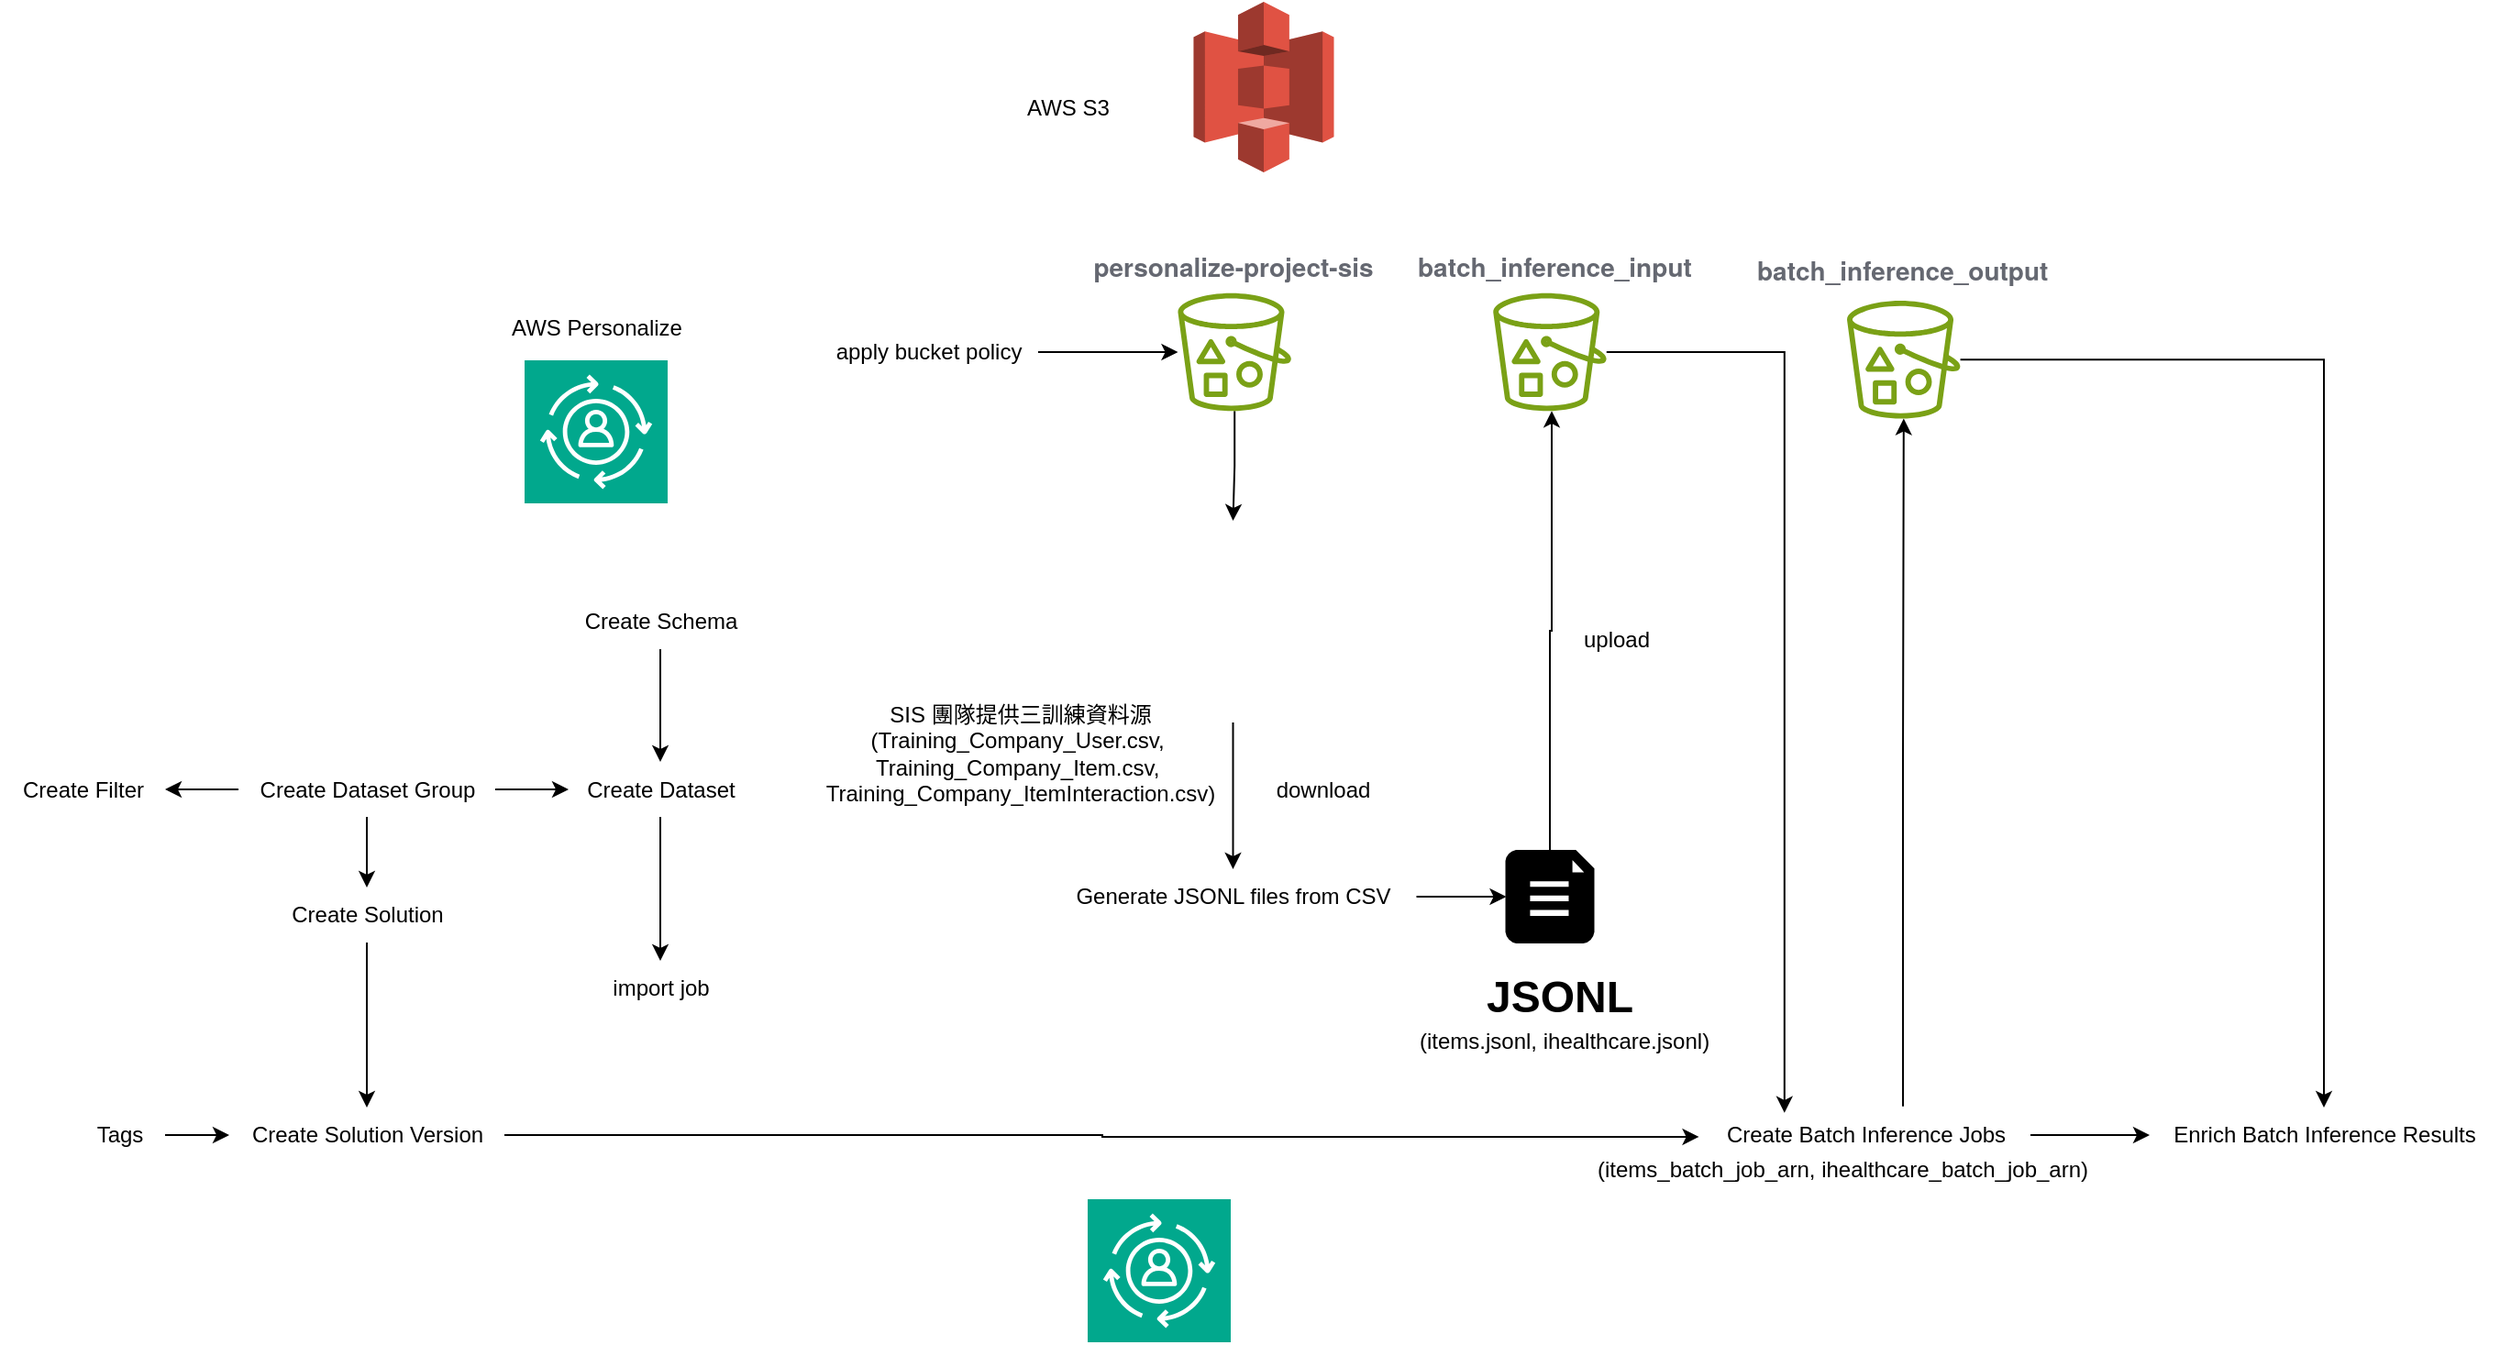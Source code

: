 <mxfile version="28.1.1">
  <diagram name="第 1 页" id="IIeuhiTx5am88Ce6QUmT">
    <mxGraphModel dx="1479" dy="2083" grid="1" gridSize="10" guides="1" tooltips="1" connect="1" arrows="1" fold="1" page="1" pageScale="1" pageWidth="827" pageHeight="1169" math="0" shadow="0">
      <root>
        <mxCell id="0" />
        <mxCell id="1" parent="0" />
        <mxCell id="a0exR-PvPegkOZugwnQl-11" value="&lt;div&gt;SIS 團隊提供三訓練資料源&lt;/div&gt;(Training_Company_User.csv,&amp;nbsp;&lt;div&gt;Training_Company_Item.csv,&amp;nbsp;&lt;/div&gt;&lt;div&gt;Training_Company_ItemInteraction.csv)&lt;/div&gt;" style="text;html=1;align=center;verticalAlign=middle;resizable=0;points=[];autosize=1;strokeColor=none;fillColor=none;" parent="1" vertex="1">
          <mxGeometry x="670" y="371.5" width="240" height="70" as="geometry" />
        </mxCell>
        <mxCell id="lYJ9KyydGNnGyywSWM4X-2" value="download" style="text;html=1;align=center;verticalAlign=middle;resizable=0;points=[];autosize=1;strokeColor=none;fillColor=none;" vertex="1" parent="1">
          <mxGeometry x="920" y="411.5" width="70" height="30" as="geometry" />
        </mxCell>
        <mxCell id="lYJ9KyydGNnGyywSWM4X-25" value="" style="edgeStyle=orthogonalEdgeStyle;rounded=0;orthogonalLoop=1;jettySize=auto;html=1;" edge="1" parent="1" source="lYJ9KyydGNnGyywSWM4X-3" target="lYJ9KyydGNnGyywSWM4X-23">
          <mxGeometry relative="1" as="geometry" />
        </mxCell>
        <mxCell id="lYJ9KyydGNnGyywSWM4X-3" value="Generate JSONL files from CSV" style="text;html=1;align=center;verticalAlign=middle;resizable=0;points=[];autosize=1;strokeColor=none;fillColor=none;" vertex="1" parent="1">
          <mxGeometry x="806.25" y="470" width="200" height="30" as="geometry" />
        </mxCell>
        <mxCell id="lYJ9KyydGNnGyywSWM4X-4" value="upload" style="text;html=1;align=center;verticalAlign=middle;resizable=0;points=[];autosize=1;strokeColor=none;fillColor=none;" vertex="1" parent="1">
          <mxGeometry x="1085.25" y="330" width="60" height="30" as="geometry" />
        </mxCell>
        <mxCell id="lYJ9KyydGNnGyywSWM4X-5" value="AWS S3" style="text;html=1;align=center;verticalAlign=middle;resizable=0;points=[];autosize=1;strokeColor=none;fillColor=none;" vertex="1" parent="1">
          <mxGeometry x="781.25" y="40" width="70" height="30" as="geometry" />
        </mxCell>
        <mxCell id="lYJ9KyydGNnGyywSWM4X-6" value="" style="sketch=0;points=[[0,0,0],[0.25,0,0],[0.5,0,0],[0.75,0,0],[1,0,0],[0,1,0],[0.25,1,0],[0.5,1,0],[0.75,1,0],[1,1,0],[0,0.25,0],[0,0.5,0],[0,0.75,0],[1,0.25,0],[1,0.5,0],[1,0.75,0]];outlineConnect=0;fontColor=#232F3E;fillColor=#01A88D;strokeColor=#ffffff;dashed=0;verticalLabelPosition=bottom;verticalAlign=top;align=center;html=1;fontSize=12;fontStyle=0;aspect=fixed;shape=mxgraph.aws4.resourceIcon;resIcon=mxgraph.aws4.personalize;" vertex="1" parent="1">
          <mxGeometry x="520" y="192.5" width="78" height="78" as="geometry" />
        </mxCell>
        <mxCell id="lYJ9KyydGNnGyywSWM4X-9" value="" style="edgeStyle=orthogonalEdgeStyle;rounded=0;orthogonalLoop=1;jettySize=auto;html=1;" edge="1" parent="1" source="lYJ9KyydGNnGyywSWM4X-7" target="lYJ9KyydGNnGyywSWM4X-8">
          <mxGeometry relative="1" as="geometry" />
        </mxCell>
        <mxCell id="lYJ9KyydGNnGyywSWM4X-7" value="Create Schema" style="text;html=1;align=center;verticalAlign=middle;resizable=0;points=[];autosize=1;strokeColor=none;fillColor=none;" vertex="1" parent="1">
          <mxGeometry x="539" y="320" width="110" height="30" as="geometry" />
        </mxCell>
        <mxCell id="lYJ9KyydGNnGyywSWM4X-32" value="" style="edgeStyle=orthogonalEdgeStyle;rounded=0;orthogonalLoop=1;jettySize=auto;html=1;" edge="1" parent="1" source="lYJ9KyydGNnGyywSWM4X-8" target="lYJ9KyydGNnGyywSWM4X-29">
          <mxGeometry relative="1" as="geometry" />
        </mxCell>
        <mxCell id="lYJ9KyydGNnGyywSWM4X-8" value="Create Dataset" style="text;html=1;align=center;verticalAlign=middle;resizable=0;points=[];autosize=1;strokeColor=none;fillColor=none;" vertex="1" parent="1">
          <mxGeometry x="544" y="411.5" width="100" height="30" as="geometry" />
        </mxCell>
        <mxCell id="lYJ9KyydGNnGyywSWM4X-42" value="" style="edgeStyle=orthogonalEdgeStyle;rounded=0;orthogonalLoop=1;jettySize=auto;html=1;" edge="1" parent="1" source="lYJ9KyydGNnGyywSWM4X-10" target="lYJ9KyydGNnGyywSWM4X-34">
          <mxGeometry relative="1" as="geometry" />
        </mxCell>
        <mxCell id="lYJ9KyydGNnGyywSWM4X-44" value="" style="edgeStyle=orthogonalEdgeStyle;rounded=0;orthogonalLoop=1;jettySize=auto;html=1;" edge="1" parent="1" source="lYJ9KyydGNnGyywSWM4X-10" target="lYJ9KyydGNnGyywSWM4X-8">
          <mxGeometry relative="1" as="geometry" />
        </mxCell>
        <mxCell id="lYJ9KyydGNnGyywSWM4X-48" value="" style="edgeStyle=orthogonalEdgeStyle;rounded=0;orthogonalLoop=1;jettySize=auto;html=1;" edge="1" parent="1" source="lYJ9KyydGNnGyywSWM4X-10" target="lYJ9KyydGNnGyywSWM4X-36">
          <mxGeometry relative="1" as="geometry" />
        </mxCell>
        <mxCell id="lYJ9KyydGNnGyywSWM4X-10" value="Create Dataset Group" style="text;html=1;align=center;verticalAlign=middle;resizable=0;points=[];autosize=1;strokeColor=none;fillColor=none;" vertex="1" parent="1">
          <mxGeometry x="364" y="411.5" width="140" height="30" as="geometry" />
        </mxCell>
        <mxCell id="lYJ9KyydGNnGyywSWM4X-52" value="" style="edgeStyle=orthogonalEdgeStyle;rounded=0;orthogonalLoop=1;jettySize=auto;html=1;" edge="1" parent="1" source="lYJ9KyydGNnGyywSWM4X-12" target="lYJ9KyydGNnGyywSWM4X-66">
          <mxGeometry relative="1" as="geometry">
            <mxPoint x="868" y="188" as="targetPoint" />
          </mxGeometry>
        </mxCell>
        <mxCell id="lYJ9KyydGNnGyywSWM4X-12" value="apply bucket policy" style="text;html=1;align=center;verticalAlign=middle;resizable=0;points=[];autosize=1;strokeColor=none;fillColor=none;" vertex="1" parent="1">
          <mxGeometry x="680" y="173" width="120" height="30" as="geometry" />
        </mxCell>
        <mxCell id="lYJ9KyydGNnGyywSWM4X-17" value="" style="edgeStyle=orthogonalEdgeStyle;rounded=0;orthogonalLoop=1;jettySize=auto;html=1;entryX=0.5;entryY=0;entryDx=0;entryDy=0;" edge="1" parent="1" source="lYJ9KyydGNnGyywSWM4X-66" target="lYJ9KyydGNnGyywSWM4X-19">
          <mxGeometry relative="1" as="geometry">
            <mxPoint x="778.44" y="250.25" as="targetPoint" />
            <mxPoint x="906.294" y="234.5" as="sourcePoint" />
          </mxGeometry>
        </mxCell>
        <mxCell id="lYJ9KyydGNnGyywSWM4X-54" value="" style="edgeStyle=orthogonalEdgeStyle;rounded=0;orthogonalLoop=1;jettySize=auto;html=1;" edge="1" parent="1" source="lYJ9KyydGNnGyywSWM4X-19" target="lYJ9KyydGNnGyywSWM4X-3">
          <mxGeometry relative="1" as="geometry" />
        </mxCell>
        <mxCell id="lYJ9KyydGNnGyywSWM4X-19" value="" style="shape=image;html=1;verticalAlign=top;verticalLabelPosition=bottom;labelBackgroundColor=#ffffff;imageAspect=0;aspect=fixed;image=https://icons.diagrams.net/icon-cache1/Phosphor_Light_Vol_2-2941/file-csv-light-1066.svg" vertex="1" parent="1">
          <mxGeometry x="851.25" y="280" width="110" height="110" as="geometry" />
        </mxCell>
        <mxCell id="lYJ9KyydGNnGyywSWM4X-23" value="" style="verticalLabelPosition=bottom;html=1;verticalAlign=top;align=center;strokeColor=#000000;fillColor=#000000;shape=mxgraph.azure.file_2;pointerEvents=1;" vertex="1" parent="1">
          <mxGeometry x="1055.25" y="460" width="47.5" height="50" as="geometry" />
        </mxCell>
        <mxCell id="lYJ9KyydGNnGyywSWM4X-26" value="&lt;b&gt;&lt;font style=&quot;font-size: 24px;&quot;&gt;JSONL&lt;/font&gt;&lt;/b&gt;" style="text;html=1;align=center;verticalAlign=middle;resizable=0;points=[];autosize=1;strokeColor=none;fillColor=none;" vertex="1" parent="1">
          <mxGeometry x="1034.25" y="520" width="100" height="40" as="geometry" />
        </mxCell>
        <UserObject label="(items.jsonl, ihealthcare.jsonl)" link="&lt;span style=&quot;color: rgb(0, 0, 0); font-family: Helvetica; font-size: 12px; font-style: normal; font-variant-ligatures: normal; font-variant-caps: normal; font-weight: 400; letter-spacing: normal; orphans: 2; text-align: center; text-indent: 0px; text-transform: none; widows: 2; word-spacing: 0px; -webkit-text-stroke-width: 0px; white-space: nowrap; background-color: rgb(236, 236, 236); text-decoration-thickness: initial; text-decoration-style: initial; text-decoration-color: initial; display: inline !important; float: none;&quot;&gt;(Training_Company_User.csv, Training_Company_Item.csv, Training_Company_ItemInteraction.csv)&lt;/span&gt;" id="lYJ9KyydGNnGyywSWM4X-27">
          <mxCell style="text;whiteSpace=wrap;html=1;" vertex="1" parent="1">
            <mxGeometry x="1006.25" y="550" width="170" height="20" as="geometry" />
          </mxCell>
        </UserObject>
        <mxCell id="lYJ9KyydGNnGyywSWM4X-29" value="import job" style="text;html=1;align=center;verticalAlign=middle;resizable=0;points=[];autosize=1;strokeColor=none;fillColor=none;" vertex="1" parent="1">
          <mxGeometry x="554" y="520" width="80" height="30" as="geometry" />
        </mxCell>
        <mxCell id="lYJ9KyydGNnGyywSWM4X-31" value="AWS Personalize" style="text;html=1;align=center;verticalAlign=middle;resizable=0;points=[];autosize=1;strokeColor=none;fillColor=none;" vertex="1" parent="1">
          <mxGeometry x="499" y="160" width="120" height="30" as="geometry" />
        </mxCell>
        <mxCell id="lYJ9KyydGNnGyywSWM4X-34" value="Create Filter" style="text;html=1;align=center;verticalAlign=middle;resizable=0;points=[];autosize=1;strokeColor=none;fillColor=none;" vertex="1" parent="1">
          <mxGeometry x="234" y="411.5" width="90" height="30" as="geometry" />
        </mxCell>
        <mxCell id="lYJ9KyydGNnGyywSWM4X-50" value="" style="edgeStyle=orthogonalEdgeStyle;rounded=0;orthogonalLoop=1;jettySize=auto;html=1;" edge="1" parent="1" source="lYJ9KyydGNnGyywSWM4X-36" target="lYJ9KyydGNnGyywSWM4X-38">
          <mxGeometry relative="1" as="geometry" />
        </mxCell>
        <mxCell id="lYJ9KyydGNnGyywSWM4X-36" value="Create Solution" style="text;html=1;align=center;verticalAlign=middle;resizable=0;points=[];autosize=1;strokeColor=none;fillColor=none;" vertex="1" parent="1">
          <mxGeometry x="379" y="480" width="110" height="30" as="geometry" />
        </mxCell>
        <mxCell id="lYJ9KyydGNnGyywSWM4X-38" value="Create Solution Version" style="text;html=1;align=center;verticalAlign=middle;resizable=0;points=[];autosize=1;strokeColor=none;fillColor=none;" vertex="1" parent="1">
          <mxGeometry x="359" y="600" width="150" height="30" as="geometry" />
        </mxCell>
        <mxCell id="lYJ9KyydGNnGyywSWM4X-51" value="" style="edgeStyle=orthogonalEdgeStyle;rounded=0;orthogonalLoop=1;jettySize=auto;html=1;" edge="1" parent="1" source="lYJ9KyydGNnGyywSWM4X-40" target="lYJ9KyydGNnGyywSWM4X-38">
          <mxGeometry relative="1" as="geometry" />
        </mxCell>
        <mxCell id="lYJ9KyydGNnGyywSWM4X-40" value="T&lt;span style=&quot;background-color: transparent; color: light-dark(rgb(0, 0, 0), rgb(255, 255, 255));&quot;&gt;ags&lt;/span&gt;" style="text;html=1;align=center;verticalAlign=middle;resizable=0;points=[];autosize=1;strokeColor=none;fillColor=none;" vertex="1" parent="1">
          <mxGeometry x="274" y="600" width="50" height="30" as="geometry" />
        </mxCell>
        <mxCell id="lYJ9KyydGNnGyywSWM4X-55" style="edgeStyle=orthogonalEdgeStyle;rounded=0;orthogonalLoop=1;jettySize=auto;html=1;exitX=0.5;exitY=0;exitDx=0;exitDy=0;exitPerimeter=0;" edge="1" parent="1" source="lYJ9KyydGNnGyywSWM4X-23" target="lYJ9KyydGNnGyywSWM4X-75">
          <mxGeometry relative="1" as="geometry">
            <mxPoint x="945" y="188" as="targetPoint" />
            <Array as="points">
              <mxPoint x="1079" y="340" />
              <mxPoint x="1080" y="175" />
            </Array>
          </mxGeometry>
        </mxCell>
        <mxCell id="lYJ9KyydGNnGyywSWM4X-59" value="" style="edgeStyle=orthogonalEdgeStyle;rounded=0;orthogonalLoop=1;jettySize=auto;html=1;" edge="1" parent="1" source="lYJ9KyydGNnGyywSWM4X-56" target="lYJ9KyydGNnGyywSWM4X-58">
          <mxGeometry relative="1" as="geometry" />
        </mxCell>
        <mxCell id="lYJ9KyydGNnGyywSWM4X-56" value="Create Batch Inference Jobs" style="text;html=1;align=center;verticalAlign=middle;resizable=0;points=[];autosize=1;strokeColor=none;fillColor=none;" vertex="1" parent="1">
          <mxGeometry x="1161" y="600" width="180" height="30" as="geometry" />
        </mxCell>
        <mxCell id="lYJ9KyydGNnGyywSWM4X-57" style="edgeStyle=orthogonalEdgeStyle;rounded=0;orthogonalLoop=1;jettySize=auto;html=1;entryX=-0.004;entryY=0.533;entryDx=0;entryDy=0;entryPerimeter=0;" edge="1" parent="1" source="lYJ9KyydGNnGyywSWM4X-38" target="lYJ9KyydGNnGyywSWM4X-56">
          <mxGeometry relative="1" as="geometry" />
        </mxCell>
        <mxCell id="lYJ9KyydGNnGyywSWM4X-58" value="Enrich Batch Inference Results" style="text;html=1;align=center;verticalAlign=middle;resizable=0;points=[];autosize=1;strokeColor=none;fillColor=none;" vertex="1" parent="1">
          <mxGeometry x="1406" y="600" width="190" height="30" as="geometry" />
        </mxCell>
        <UserObject label="(items_batch_job_arn, ihealthcare_batch_job_arn&lt;span style=&quot;background-color: transparent; color: light-dark(rgb(0, 0, 0), rgb(255, 255, 255));&quot;&gt;)&lt;/span&gt;" link="&lt;span style=&quot;color: rgb(0, 0, 0); font-family: Helvetica; font-size: 12px; font-style: normal; font-variant-ligatures: normal; font-variant-caps: normal; font-weight: 400; letter-spacing: normal; orphans: 2; text-align: center; text-indent: 0px; text-transform: none; widows: 2; word-spacing: 0px; -webkit-text-stroke-width: 0px; white-space: nowrap; background-color: rgb(236, 236, 236); text-decoration-thickness: initial; text-decoration-style: initial; text-decoration-color: initial; display: inline !important; float: none;&quot;&gt;(Training_Company_User.csv, Training_Company_Item.csv, Training_Company_ItemInteraction.csv)&lt;/span&gt;" id="lYJ9KyydGNnGyywSWM4X-60">
          <mxCell style="text;whiteSpace=wrap;html=1;" vertex="1" parent="1">
            <mxGeometry x="1102.75" y="620" width="279" height="20" as="geometry" />
          </mxCell>
        </UserObject>
        <mxCell id="lYJ9KyydGNnGyywSWM4X-61" value="" style="sketch=0;points=[[0,0,0],[0.25,0,0],[0.5,0,0],[0.75,0,0],[1,0,0],[0,1,0],[0.25,1,0],[0.5,1,0],[0.75,1,0],[1,1,0],[0,0.25,0],[0,0.5,0],[0,0.75,0],[1,0.25,0],[1,0.5,0],[1,0.75,0]];outlineConnect=0;fontColor=#232F3E;fillColor=#01A88D;strokeColor=#ffffff;dashed=0;verticalLabelPosition=bottom;verticalAlign=top;align=center;html=1;fontSize=12;fontStyle=0;aspect=fixed;shape=mxgraph.aws4.resourceIcon;resIcon=mxgraph.aws4.personalize;" vertex="1" parent="1">
          <mxGeometry x="827" y="650" width="78" height="78" as="geometry" />
        </mxCell>
        <mxCell id="lYJ9KyydGNnGyywSWM4X-65" style="edgeStyle=orthogonalEdgeStyle;rounded=0;orthogonalLoop=1;jettySize=auto;html=1;exitX=0.614;exitY=-0.022;exitDx=0;exitDy=0;exitPerimeter=0;" edge="1" parent="1" source="lYJ9KyydGNnGyywSWM4X-56" target="lYJ9KyydGNnGyywSWM4X-72">
          <mxGeometry relative="1" as="geometry">
            <mxPoint x="1157.42" y="207.6" as="targetPoint" />
          </mxGeometry>
        </mxCell>
        <mxCell id="lYJ9KyydGNnGyywSWM4X-66" value="" style="sketch=0;outlineConnect=0;fontColor=#232F3E;gradientColor=none;fillColor=#7AA116;strokeColor=none;dashed=0;verticalLabelPosition=bottom;verticalAlign=top;align=center;html=1;fontSize=12;fontStyle=0;aspect=fixed;pointerEvents=1;shape=mxgraph.aws4.bucket_with_objects;" vertex="1" parent="1">
          <mxGeometry x="876.22" y="155.87" width="61.78" height="64.25" as="geometry" />
        </mxCell>
        <mxCell id="lYJ9KyydGNnGyywSWM4X-68" value="" style="outlineConnect=0;dashed=0;verticalLabelPosition=bottom;verticalAlign=top;align=center;html=1;shape=mxgraph.aws3.s3;fillColor=#E05243;gradientColor=none;" vertex="1" parent="1">
          <mxGeometry x="884.75" y="-3" width="76.5" height="93" as="geometry" />
        </mxCell>
        <mxCell id="lYJ9KyydGNnGyywSWM4X-69" value="&lt;span style=&quot;color: rgb(101, 104, 113); font-family: &amp;quot;Amazon Ember&amp;quot;, &amp;quot;Helvetica Neue&amp;quot;, Roboto, Arial, sans-serif; font-size: 14px; font-weight: 700; text-align: left; background-color: rgb(255, 255, 255);&quot;&gt;personalize-project-sis&lt;/span&gt;" style="text;html=1;align=center;verticalAlign=middle;resizable=0;points=[];autosize=1;strokeColor=none;fillColor=none;" vertex="1" parent="1">
          <mxGeometry x="816.25" y="125.87" width="180" height="30" as="geometry" />
        </mxCell>
        <mxCell id="lYJ9KyydGNnGyywSWM4X-71" value="&lt;span style=&quot;color: rgb(101, 104, 113); font-family: &amp;quot;Amazon Ember&amp;quot;, &amp;quot;Helvetica Neue&amp;quot;, Roboto, Arial, sans-serif; font-size: 14px; font-style: normal; font-variant-ligatures: normal; font-variant-caps: normal; font-weight: 700; letter-spacing: normal; orphans: 2; text-align: left; text-indent: 0px; text-transform: none; widows: 2; word-spacing: 0px; -webkit-text-stroke-width: 0px; white-space: nowrap; background-color: rgb(255, 255, 255); text-decoration-thickness: initial; text-decoration-style: initial; text-decoration-color: initial; display: inline !important; float: none;&quot;&gt;batch_inference_output&lt;/span&gt;" style="text;whiteSpace=wrap;html=1;" vertex="1" parent="1">
          <mxGeometry x="1190.0" y="127.88" width="170" height="30" as="geometry" />
        </mxCell>
        <mxCell id="lYJ9KyydGNnGyywSWM4X-74" style="edgeStyle=orthogonalEdgeStyle;rounded=0;orthogonalLoop=1;jettySize=auto;html=1;" edge="1" parent="1" source="lYJ9KyydGNnGyywSWM4X-72" target="lYJ9KyydGNnGyywSWM4X-58">
          <mxGeometry relative="1" as="geometry" />
        </mxCell>
        <mxCell id="lYJ9KyydGNnGyywSWM4X-72" value="" style="sketch=0;outlineConnect=0;fontColor=#232F3E;gradientColor=none;fillColor=#7AA116;strokeColor=none;dashed=0;verticalLabelPosition=bottom;verticalAlign=top;align=center;html=1;fontSize=12;fontStyle=0;aspect=fixed;pointerEvents=1;shape=mxgraph.aws4.bucket_with_objects;" vertex="1" parent="1">
          <mxGeometry x="1241" y="160" width="61.78" height="64.25" as="geometry" />
        </mxCell>
        <mxCell id="lYJ9KyydGNnGyywSWM4X-75" value="" style="sketch=0;outlineConnect=0;fontColor=#232F3E;gradientColor=none;fillColor=#7AA116;strokeColor=none;dashed=0;verticalLabelPosition=bottom;verticalAlign=top;align=center;html=1;fontSize=12;fontStyle=0;aspect=fixed;pointerEvents=1;shape=mxgraph.aws4.bucket_with_objects;" vertex="1" parent="1">
          <mxGeometry x="1048.11" y="155.87" width="61.78" height="64.25" as="geometry" />
        </mxCell>
        <mxCell id="lYJ9KyydGNnGyywSWM4X-76" value="&lt;span style=&quot;color: rgb(101, 104, 113); font-family: &amp;quot;Amazon Ember&amp;quot;, &amp;quot;Helvetica Neue&amp;quot;, Roboto, Arial, sans-serif; font-size: 14px; font-style: normal; font-variant-ligatures: normal; font-variant-caps: normal; font-weight: 700; letter-spacing: normal; orphans: 2; text-align: left; text-indent: 0px; text-transform: none; widows: 2; word-spacing: 0px; -webkit-text-stroke-width: 0px; white-space: nowrap; background-color: rgb(255, 255, 255); text-decoration-thickness: initial; text-decoration-style: initial; text-decoration-color: initial; float: none; display: inline !important;&quot;&gt;batch_inference_input&lt;/span&gt;" style="text;whiteSpace=wrap;html=1;" vertex="1" parent="1">
          <mxGeometry x="1005" y="125.87" width="170" height="30" as="geometry" />
        </mxCell>
        <mxCell id="lYJ9KyydGNnGyywSWM4X-77" style="edgeStyle=orthogonalEdgeStyle;rounded=0;orthogonalLoop=1;jettySize=auto;html=1;entryX=0.255;entryY=0.096;entryDx=0;entryDy=0;entryPerimeter=0;" edge="1" parent="1" source="lYJ9KyydGNnGyywSWM4X-75" target="lYJ9KyydGNnGyywSWM4X-56">
          <mxGeometry relative="1" as="geometry" />
        </mxCell>
      </root>
    </mxGraphModel>
  </diagram>
</mxfile>
